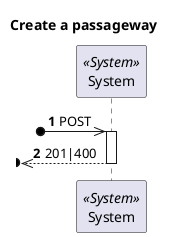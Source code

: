 @startuml
'https://plantuml.com/sequence-diagram

autonumber
skinparam packageStyle rect

title Create a passageway

participant "System" as Sys <<System>>

?o->> Sys : POST

activate Sys
?o<<-- Sys : 201|400
deactivate Sys


@enduml
